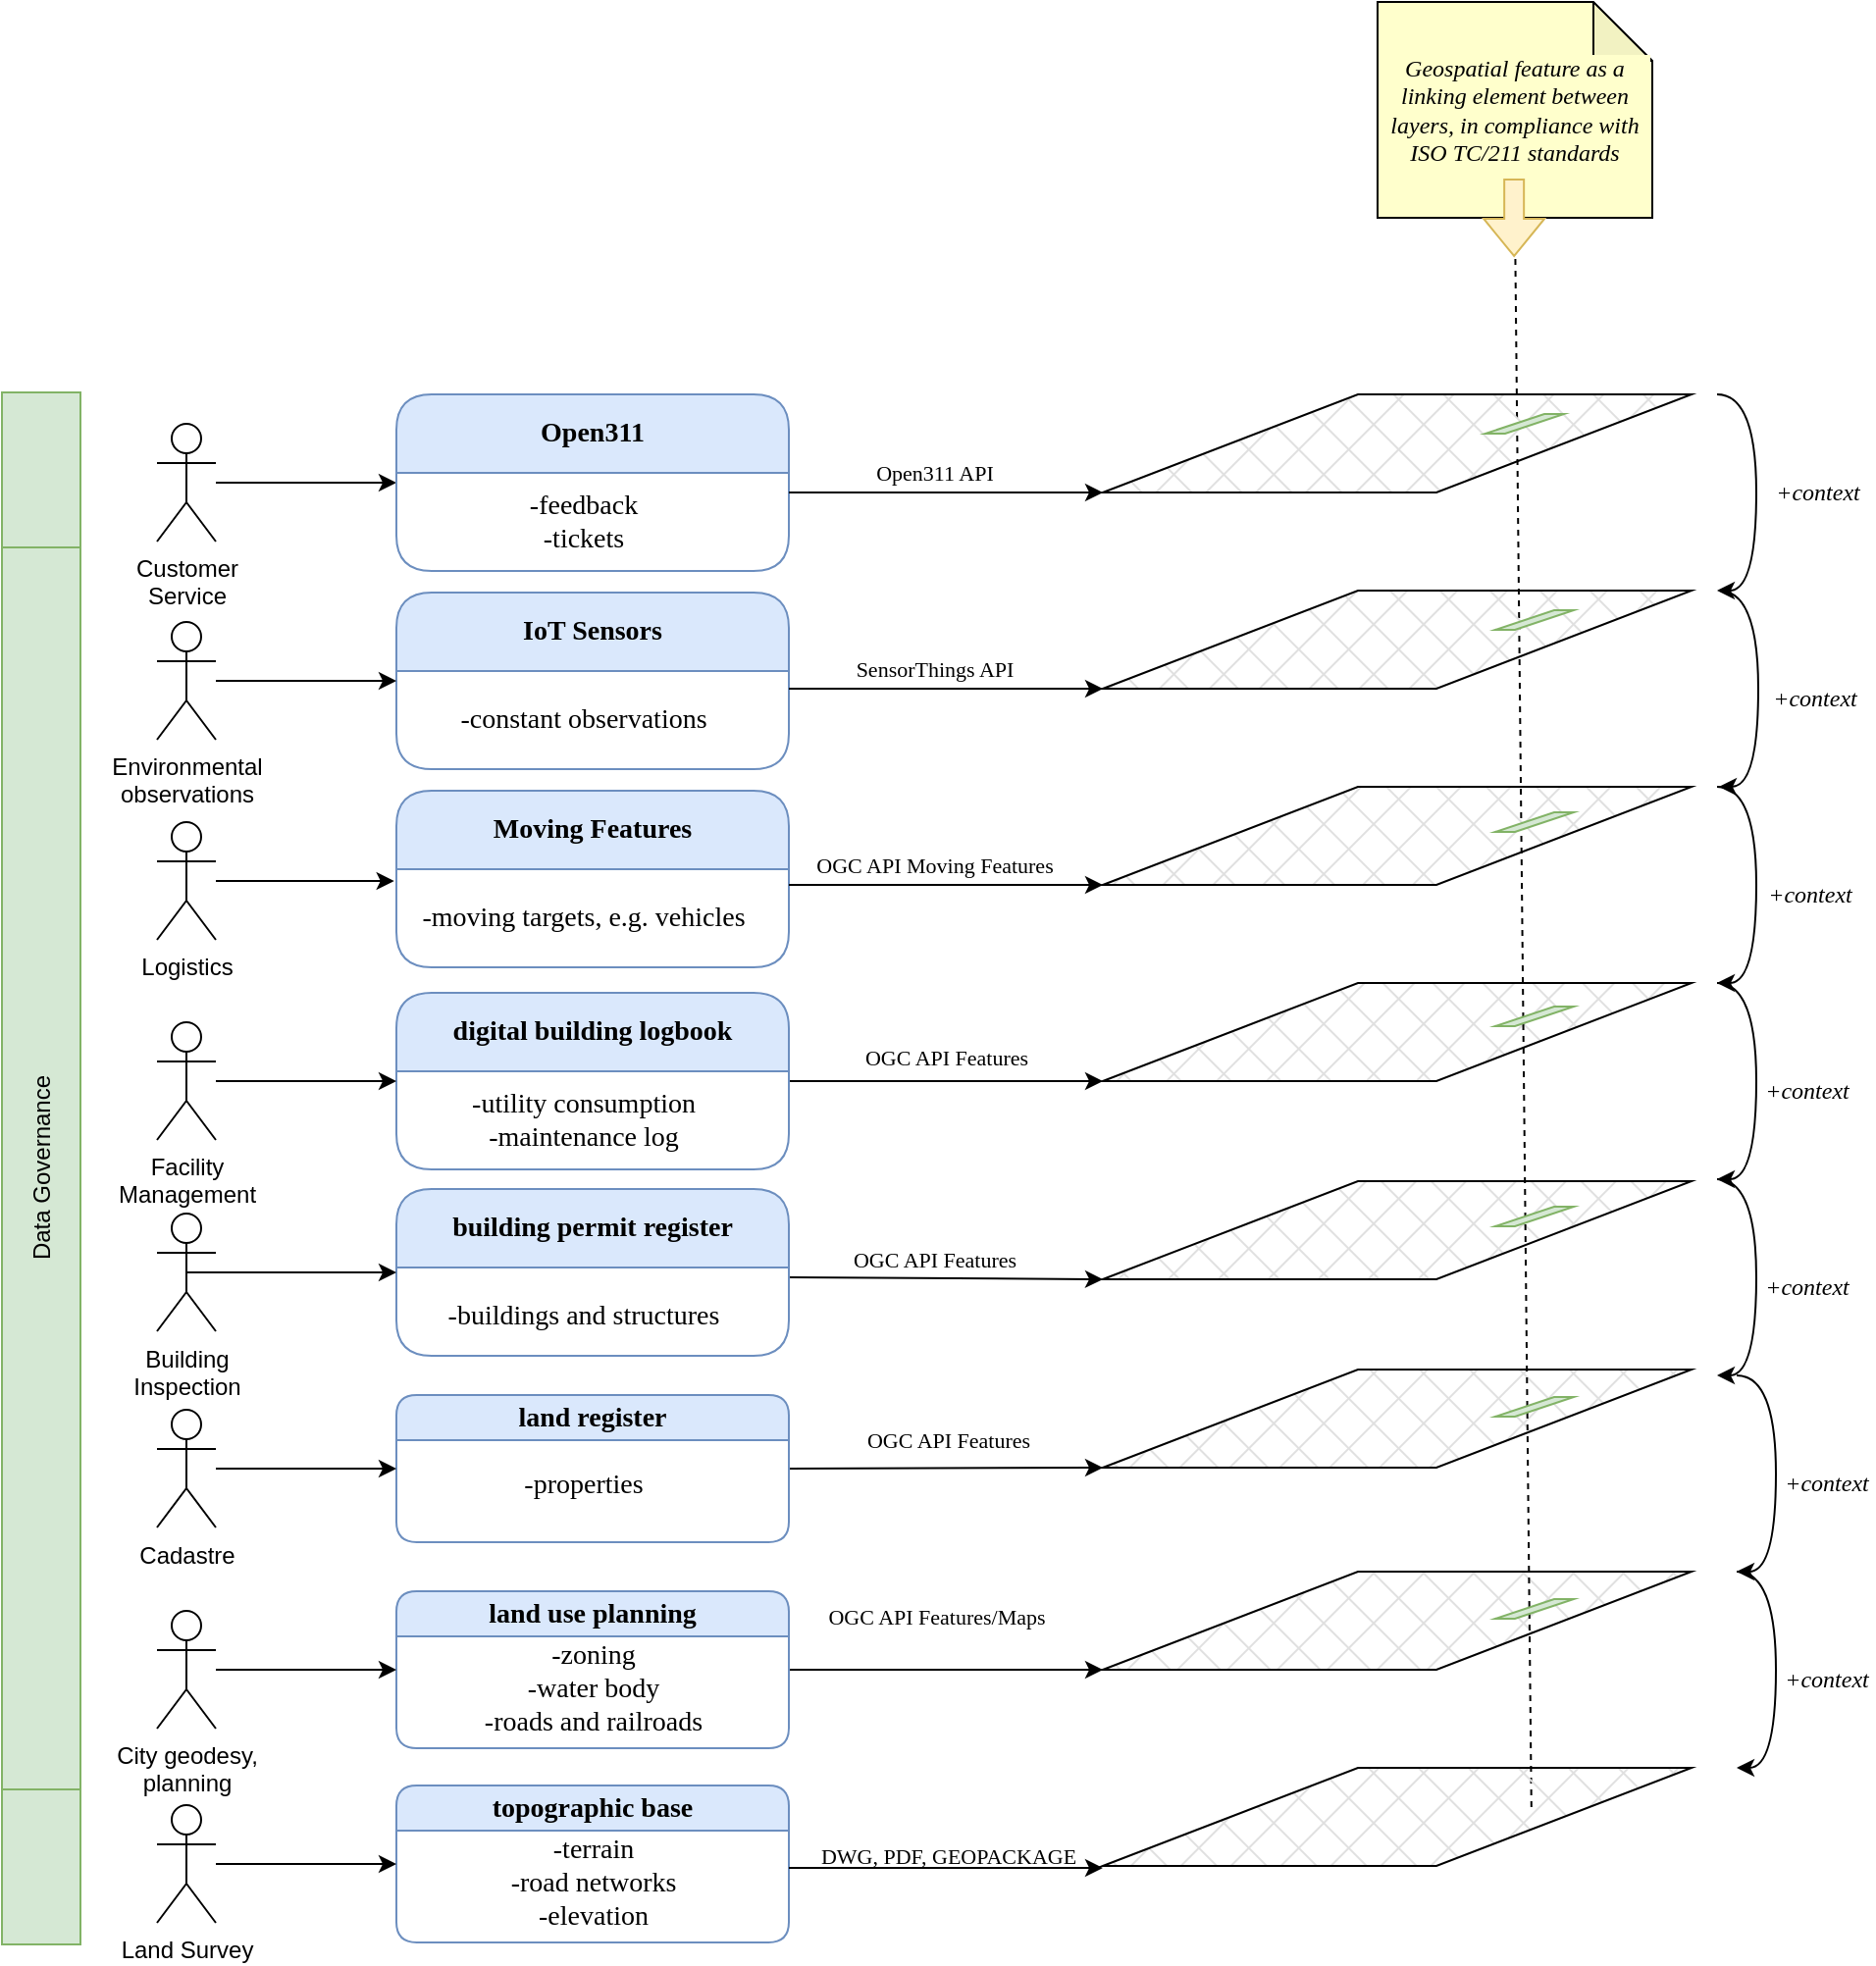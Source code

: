 <mxfile version="24.4.4" type="github">
  <diagram name="Page-1" id="OXCh3sUK8tZ1hlXIYTLy">
    <mxGraphModel dx="1512" dy="1109" grid="1" gridSize="10" guides="1" tooltips="1" connect="1" arrows="1" fold="1" page="1" pageScale="1" pageWidth="2336" pageHeight="1654" math="0" shadow="0">
      <root>
        <mxCell id="0" />
        <mxCell id="1" parent="0" />
        <mxCell id="7fNvk-agyeOOaQvWO4qT-2" value="" style="shape=parallelogram;perimeter=parallelogramPerimeter;whiteSpace=wrap;html=1;fixedSize=1;hachureGap=4;fontFamily=Architects Daughter;fontSource=https%3A%2F%2Ffonts.googleapis.com%2Fcss%3Ffamily%3DArchitects%2BDaughter;fontSize=20;size=130;fillStyle=cross-hatch;fillColor=#E0E0E0;" parent="1" vertex="1">
          <mxGeometry x="602" y="920" width="300" height="50" as="geometry" />
        </mxCell>
        <mxCell id="7fNvk-agyeOOaQvWO4qT-3" value="" style="shape=parallelogram;perimeter=parallelogramPerimeter;whiteSpace=wrap;html=1;fixedSize=1;hachureGap=4;fontFamily=Architects Daughter;fontSource=https%3A%2F%2Ffonts.googleapis.com%2Fcss%3Ffamily%3DArchitects%2BDaughter;fontSize=20;size=130;fillStyle=cross-hatch;fillColor=#E0E0E0;" parent="1" vertex="1">
          <mxGeometry x="602" y="817" width="300" height="50" as="geometry" />
        </mxCell>
        <mxCell id="7fNvk-agyeOOaQvWO4qT-4" value="" style="shape=parallelogram;perimeter=parallelogramPerimeter;whiteSpace=wrap;html=1;fixedSize=1;hachureGap=4;fontFamily=Architects Daughter;fontSource=https%3A%2F%2Ffonts.googleapis.com%2Fcss%3Ffamily%3DArchitects%2BDaughter;fontSize=20;size=130;fillStyle=cross-hatch;fillColor=#E0E0E0;" parent="1" vertex="1">
          <mxGeometry x="602" y="721" width="300" height="50" as="geometry" />
        </mxCell>
        <mxCell id="7fNvk-agyeOOaQvWO4qT-5" value="" style="shape=parallelogram;perimeter=parallelogramPerimeter;whiteSpace=wrap;html=1;fixedSize=1;hachureGap=4;fontFamily=Architects Daughter;fontSource=https%3A%2F%2Ffonts.googleapis.com%2Fcss%3Ffamily%3DArchitects%2BDaughter;fontSize=20;size=130;fillStyle=cross-hatch;fillColor=#E0E0E0;" parent="1" vertex="1">
          <mxGeometry x="602" y="620" width="300" height="50" as="geometry" />
        </mxCell>
        <mxCell id="7fNvk-agyeOOaQvWO4qT-6" value="" style="endArrow=classic;html=1;hachureGap=4;fontFamily=Architects Daughter;fontSource=https%3A%2F%2Ffonts.googleapis.com%2Fcss%3Ffamily%3DArchitects%2BDaughter;fontSize=16;exitX=1;exitY=0.5;exitDx=0;exitDy=0;entryX=0;entryY=1;entryDx=0;entryDy=0;" parent="1" source="7fNvk-agyeOOaQvWO4qT-12" target="7fNvk-agyeOOaQvWO4qT-2" edge="1">
          <mxGeometry width="50" height="50" relative="1" as="geometry">
            <mxPoint x="522" y="920" as="sourcePoint" />
            <mxPoint x="562" y="920" as="targetPoint" />
          </mxGeometry>
        </mxCell>
        <mxCell id="7fNvk-agyeOOaQvWO4qT-7" value="" style="endArrow=classic;html=1;hachureGap=4;fontFamily=Architects Daughter;fontSource=https%3A%2F%2Ffonts.googleapis.com%2Fcss%3Ffamily%3DArchitects%2BDaughter;fontSize=16;exitX=1;exitY=0.5;exitDx=0;exitDy=0;entryX=0;entryY=1;entryDx=0;entryDy=0;" parent="1" source="7fNvk-agyeOOaQvWO4qT-13" target="7fNvk-agyeOOaQvWO4qT-3" edge="1">
          <mxGeometry width="50" height="50" relative="1" as="geometry">
            <mxPoint x="522" y="880" as="sourcePoint" />
            <mxPoint x="562" y="880" as="targetPoint" />
          </mxGeometry>
        </mxCell>
        <mxCell id="7fNvk-agyeOOaQvWO4qT-36" value="OGC API Features" style="edgeLabel;html=1;align=center;verticalAlign=middle;resizable=0;points=[];rotation=0;fontFamily=Times New Roman;" parent="7fNvk-agyeOOaQvWO4qT-7" vertex="1" connectable="0">
          <mxGeometry x="0.192" y="1" relative="1" as="geometry">
            <mxPoint x="-15" y="-13" as="offset" />
          </mxGeometry>
        </mxCell>
        <mxCell id="7fNvk-agyeOOaQvWO4qT-37" value="OGC API Features/Maps" style="edgeLabel;html=1;align=center;verticalAlign=middle;resizable=0;points=[];rotation=0;fontFamily=Times New Roman;" parent="7fNvk-agyeOOaQvWO4qT-7" vertex="1" connectable="0">
          <mxGeometry x="0.192" y="1" relative="1" as="geometry">
            <mxPoint x="-21" y="77" as="offset" />
          </mxGeometry>
        </mxCell>
        <mxCell id="_DV6lXCV89KmqD9U6KgV-4" value="DWG, PDF, GEOPACKAGE" style="edgeLabel;html=1;align=center;verticalAlign=middle;resizable=0;points=[];rotation=0;fontFamily=Times New Roman;" parent="7fNvk-agyeOOaQvWO4qT-7" vertex="1" connectable="0">
          <mxGeometry x="0.192" y="1" relative="1" as="geometry">
            <mxPoint x="-15" y="199" as="offset" />
          </mxGeometry>
        </mxCell>
        <mxCell id="7fNvk-agyeOOaQvWO4qT-8" value="" style="endArrow=classic;html=1;hachureGap=4;fontFamily=Architects Daughter;fontSource=https%3A%2F%2Ffonts.googleapis.com%2Fcss%3Ffamily%3DArchitects%2BDaughter;fontSize=16;entryX=0;entryY=1;entryDx=0;entryDy=0;" parent="1" target="7fNvk-agyeOOaQvWO4qT-4" edge="1">
          <mxGeometry width="50" height="50" relative="1" as="geometry">
            <mxPoint x="442" y="770" as="sourcePoint" />
            <mxPoint x="562" y="840" as="targetPoint" />
          </mxGeometry>
        </mxCell>
        <mxCell id="7fNvk-agyeOOaQvWO4qT-35" value="OGC API Features" style="edgeLabel;html=1;align=center;verticalAlign=middle;resizable=0;points=[];rotation=0;fontFamily=Times New Roman;" parent="7fNvk-agyeOOaQvWO4qT-8" vertex="1" connectable="0">
          <mxGeometry x="-0.063" y="-1" relative="1" as="geometry">
            <mxPoint x="-1" y="-11" as="offset" />
          </mxGeometry>
        </mxCell>
        <mxCell id="7fNvk-agyeOOaQvWO4qT-9" value="" style="endArrow=classic;html=1;hachureGap=4;fontFamily=Architects Daughter;fontSource=https%3A%2F%2Ffonts.googleapis.com%2Fcss%3Ffamily%3DArchitects%2BDaughter;fontSize=16;exitX=1;exitY=0.5;exitDx=0;exitDy=0;entryX=0;entryY=1;entryDx=0;entryDy=0;" parent="1" source="7fNvk-agyeOOaQvWO4qT-18" target="7fNvk-agyeOOaQvWO4qT-5" edge="1">
          <mxGeometry width="50" height="50" relative="1" as="geometry">
            <mxPoint x="522" y="800" as="sourcePoint" />
            <mxPoint x="562" y="800" as="targetPoint" />
          </mxGeometry>
        </mxCell>
        <mxCell id="7fNvk-agyeOOaQvWO4qT-34" value="OGC API Features" style="edgeLabel;html=1;align=center;verticalAlign=middle;resizable=0;points=[];rotation=0;fontFamily=Times New Roman;" parent="7fNvk-agyeOOaQvWO4qT-9" vertex="1" connectable="0">
          <mxGeometry x="-0.006" y="1" relative="1" as="geometry">
            <mxPoint y="-11" as="offset" />
          </mxGeometry>
        </mxCell>
        <mxCell id="7fNvk-agyeOOaQvWO4qT-12" value="land use planning" style="swimlane;whiteSpace=wrap;html=1;hachureGap=4;fontFamily=Times New Roman;fontSize=14;fontStyle=1;rounded=1;fillColor=#dae8fc;strokeColor=#6c8ebf;" parent="1" vertex="1">
          <mxGeometry x="242" y="930" width="200" height="80" as="geometry" />
        </mxCell>
        <mxCell id="7fNvk-agyeOOaQvWO4qT-15" value="-zoning&lt;br&gt;-water body&lt;br&gt;-roads and railroads" style="text;html=1;align=center;verticalAlign=middle;resizable=0;points=[];autosize=1;strokeColor=none;fillColor=none;fontSize=14;fontFamily=Times New Roman;" parent="7fNvk-agyeOOaQvWO4qT-12" vertex="1">
          <mxGeometry x="35" y="20" width="130" height="60" as="geometry" />
        </mxCell>
        <mxCell id="7fNvk-agyeOOaQvWO4qT-13" value="land register" style="swimlane;whiteSpace=wrap;html=1;hachureGap=4;fontFamily=Times New Roman;fontSize=14;rounded=1;fillColor=#dae8fc;strokeColor=#6c8ebf;" parent="1" vertex="1">
          <mxGeometry x="242" y="830" width="200" height="75" as="geometry" />
        </mxCell>
        <mxCell id="7fNvk-agyeOOaQvWO4qT-14" value="-properties" style="text;html=1;align=center;verticalAlign=middle;resizable=0;points=[];autosize=1;strokeColor=none;fillColor=none;fontSize=14;fontFamily=Times New Roman;" parent="7fNvk-agyeOOaQvWO4qT-13" vertex="1">
          <mxGeometry x="55" y="31" width="80" height="30" as="geometry" />
        </mxCell>
        <mxCell id="7fNvk-agyeOOaQvWO4qT-16" value="building permit register" style="swimlane;whiteSpace=wrap;html=1;hachureGap=4;fontFamily=Times New Roman;fontSize=14;startSize=40;rounded=1;fillColor=#dae8fc;strokeColor=#6c8ebf;" parent="1" vertex="1">
          <mxGeometry x="242" y="725" width="200" height="85" as="geometry" />
        </mxCell>
        <mxCell id="7fNvk-agyeOOaQvWO4qT-17" value="-buildings and structures" style="text;html=1;align=center;verticalAlign=middle;resizable=0;points=[];autosize=1;strokeColor=none;fillColor=none;fontSize=14;fontFamily=Times New Roman;" parent="7fNvk-agyeOOaQvWO4qT-16" vertex="1">
          <mxGeometry x="15" y="50" width="160" height="30" as="geometry" />
        </mxCell>
        <mxCell id="7fNvk-agyeOOaQvWO4qT-18" value="digital building logbook" style="swimlane;whiteSpace=wrap;html=1;hachureGap=4;fontFamily=Times New Roman;fontSize=14;startSize=40;rounded=1;fillColor=#dae8fc;strokeColor=#6c8ebf;" parent="1" vertex="1">
          <mxGeometry x="242" y="625" width="200" height="90" as="geometry" />
        </mxCell>
        <mxCell id="7fNvk-agyeOOaQvWO4qT-19" value="-utility consumption&lt;br&gt;-maintenance log" style="text;html=1;align=center;verticalAlign=middle;resizable=0;points=[];autosize=1;strokeColor=none;fillColor=none;fontSize=14;fontFamily=Times New Roman;" parent="7fNvk-agyeOOaQvWO4qT-18" vertex="1">
          <mxGeometry x="25" y="40" width="140" height="50" as="geometry" />
        </mxCell>
        <mxCell id="7fNvk-agyeOOaQvWO4qT-20" value="Moving Features" style="swimlane;whiteSpace=wrap;html=1;hachureGap=4;fontFamily=Times New Roman;fontSize=14;startSize=40;rounded=1;fillColor=#dae8fc;strokeColor=#6c8ebf;" parent="1" vertex="1">
          <mxGeometry x="242" y="522" width="200" height="90" as="geometry" />
        </mxCell>
        <mxCell id="7fNvk-agyeOOaQvWO4qT-21" value="-moving targets, e.g. vehicles" style="text;html=1;align=center;verticalAlign=middle;resizable=0;points=[];autosize=1;strokeColor=none;fillColor=none;fontSize=14;fontFamily=Times New Roman;" parent="7fNvk-agyeOOaQvWO4qT-20" vertex="1">
          <mxGeometry y="50" width="190" height="30" as="geometry" />
        </mxCell>
        <mxCell id="7fNvk-agyeOOaQvWO4qT-22" value="" style="shape=parallelogram;perimeter=parallelogramPerimeter;whiteSpace=wrap;html=1;fixedSize=1;hachureGap=4;fontFamily=Architects Daughter;fontSource=https%3A%2F%2Ffonts.googleapis.com%2Fcss%3Ffamily%3DArchitects%2BDaughter;fontSize=20;size=130;fillStyle=cross-hatch;fillColor=#E0E0E0;shadow=0;" parent="1" vertex="1">
          <mxGeometry x="602" y="520" width="300" height="50" as="geometry" />
        </mxCell>
        <mxCell id="7fNvk-agyeOOaQvWO4qT-23" value="" style="endArrow=classic;html=1;hachureGap=4;fontFamily=Architects Daughter;fontSource=https%3A%2F%2Ffonts.googleapis.com%2Fcss%3Ffamily%3DArchitects%2BDaughter;fontSize=16;exitX=1;exitY=0.5;exitDx=0;exitDy=0;entryX=0;entryY=1;entryDx=0;entryDy=0;" parent="1" target="7fNvk-agyeOOaQvWO4qT-22" edge="1">
          <mxGeometry width="50" height="50" relative="1" as="geometry">
            <mxPoint x="442" y="570" as="sourcePoint" />
            <mxPoint x="602" y="680" as="targetPoint" />
          </mxGeometry>
        </mxCell>
        <mxCell id="7fNvk-agyeOOaQvWO4qT-33" value="OGC API Moving Features" style="edgeLabel;html=1;align=center;verticalAlign=middle;resizable=0;points=[];rotation=0;fontFamily=Times New Roman;" parent="7fNvk-agyeOOaQvWO4qT-23" vertex="1" connectable="0">
          <mxGeometry x="-0.064" y="-1" relative="1" as="geometry">
            <mxPoint x="-1" y="-11" as="offset" />
          </mxGeometry>
        </mxCell>
        <mxCell id="7fNvk-agyeOOaQvWO4qT-24" value="" style="endArrow=none;html=1;rounded=0;exitX=0.728;exitY=0.4;exitDx=0;exitDy=0;exitPerimeter=0;dashed=1;entryX=0.5;entryY=1;entryDx=0;entryDy=0;entryPerimeter=0;" parent="1" source="4kYUZsBORJdaAPrSG8jR-1" target="7fNvk-agyeOOaQvWO4qT-39" edge="1">
          <mxGeometry width="50" height="50" relative="1" as="geometry">
            <mxPoint x="821.75" y="860" as="sourcePoint" />
            <mxPoint x="822" y="510" as="targetPoint" />
          </mxGeometry>
        </mxCell>
        <mxCell id="7fNvk-agyeOOaQvWO4qT-28" value="" style="shape=parallelogram;perimeter=parallelogramPerimeter;whiteSpace=wrap;html=1;fixedSize=1;hachureGap=4;fontFamily=Architects Daughter;fontSource=https%3A%2F%2Ffonts.googleapis.com%2Fcss%3Ffamily%3DArchitects%2BDaughter;fontSize=20;size=30;fillStyle=solid;fillColor=#d5e8d4;strokeColor=#82b366;" parent="1" vertex="1">
          <mxGeometry x="802" y="533" width="40" height="10" as="geometry" />
        </mxCell>
        <mxCell id="7fNvk-agyeOOaQvWO4qT-29" value="" style="shape=parallelogram;perimeter=parallelogramPerimeter;whiteSpace=wrap;html=1;fixedSize=1;hachureGap=4;fontFamily=Architects Daughter;fontSource=https%3A%2F%2Ffonts.googleapis.com%2Fcss%3Ffamily%3DArchitects%2BDaughter;fontSize=20;size=30;fillStyle=solid;fillColor=#d5e8d4;strokeColor=#82b366;" parent="1" vertex="1">
          <mxGeometry x="802" y="632" width="40" height="10" as="geometry" />
        </mxCell>
        <mxCell id="7fNvk-agyeOOaQvWO4qT-30" value="" style="shape=parallelogram;perimeter=parallelogramPerimeter;whiteSpace=wrap;html=1;fixedSize=1;hachureGap=4;fontFamily=Architects Daughter;fontSource=https%3A%2F%2Ffonts.googleapis.com%2Fcss%3Ffamily%3DArchitects%2BDaughter;fontSize=20;size=30;fillStyle=solid;fillColor=#d5e8d4;strokeColor=#82b366;" parent="1" vertex="1">
          <mxGeometry x="802" y="734" width="40" height="10" as="geometry" />
        </mxCell>
        <mxCell id="7fNvk-agyeOOaQvWO4qT-31" value="" style="shape=parallelogram;perimeter=parallelogramPerimeter;whiteSpace=wrap;html=1;fixedSize=1;hachureGap=4;fontFamily=Architects Daughter;fontSource=https%3A%2F%2Ffonts.googleapis.com%2Fcss%3Ffamily%3DArchitects%2BDaughter;fontSize=20;size=30;fillStyle=solid;fillColor=#d5e8d4;strokeColor=#82b366;" parent="1" vertex="1">
          <mxGeometry x="802" y="831" width="40" height="10" as="geometry" />
        </mxCell>
        <mxCell id="7fNvk-agyeOOaQvWO4qT-32" value="" style="shape=parallelogram;perimeter=parallelogramPerimeter;whiteSpace=wrap;html=1;fixedSize=1;hachureGap=4;fontFamily=Architects Daughter;fontSource=https%3A%2F%2Ffonts.googleapis.com%2Fcss%3Ffamily%3DArchitects%2BDaughter;fontSize=20;size=30;fillStyle=solid;fillColor=#d5e8d4;strokeColor=#82b366;" parent="1" vertex="1">
          <mxGeometry x="802" y="934" width="40" height="10" as="geometry" />
        </mxCell>
        <mxCell id="7fNvk-agyeOOaQvWO4qT-39" value="Geospatial feature as a linking element between layers, in compliance with ISO TC/211 standards" style="shape=note;whiteSpace=wrap;html=1;backgroundOutline=1;darkOpacity=0.05;labelBackgroundColor=#FFFFCC;fillStyle=solid;fillColor=#FFFFCC;fontFamily=Times New Roman;fontStyle=2;" parent="1" vertex="1">
          <mxGeometry x="742" y="120" width="140" height="110" as="geometry" />
        </mxCell>
        <mxCell id="_DV6lXCV89KmqD9U6KgV-1" value="topographic base" style="swimlane;whiteSpace=wrap;html=1;hachureGap=4;fontFamily=Times New Roman;fontSize=14;fontStyle=1;rounded=1;fillColor=#dae8fc;strokeColor=#6c8ebf;" parent="1" vertex="1">
          <mxGeometry x="242" y="1029" width="200" height="80" as="geometry" />
        </mxCell>
        <mxCell id="abUbkg_eMRrvWaBZaaY--1" value="-terrain&lt;div&gt;-road networks&lt;/div&gt;&lt;div&gt;-elevation&lt;/div&gt;" style="text;html=1;align=center;verticalAlign=middle;resizable=0;points=[];autosize=1;strokeColor=none;fillColor=none;fontSize=14;fontFamily=Times New Roman;" parent="_DV6lXCV89KmqD9U6KgV-1" vertex="1">
          <mxGeometry x="45" y="20" width="110" height="60" as="geometry" />
        </mxCell>
        <mxCell id="_DV6lXCV89KmqD9U6KgV-3" value="" style="endArrow=classic;html=1;hachureGap=4;fontFamily=Architects Daughter;fontSource=https%3A%2F%2Ffonts.googleapis.com%2Fcss%3Ffamily%3DArchitects%2BDaughter;fontSize=16;exitX=1;exitY=0.5;exitDx=0;exitDy=0;entryX=0;entryY=1;entryDx=0;entryDy=0;" parent="1" edge="1">
          <mxGeometry width="50" height="50" relative="1" as="geometry">
            <mxPoint x="442" y="1071" as="sourcePoint" />
            <mxPoint x="602" y="1071" as="targetPoint" />
          </mxGeometry>
        </mxCell>
        <mxCell id="4kYUZsBORJdaAPrSG8jR-1" value="" style="shape=parallelogram;perimeter=parallelogramPerimeter;whiteSpace=wrap;html=1;fixedSize=1;hachureGap=4;fontFamily=Architects Daughter;fontSource=https%3A%2F%2Ffonts.googleapis.com%2Fcss%3Ffamily%3DArchitects%2BDaughter;fontSize=20;size=130;fillStyle=cross-hatch;fillColor=#E0E0E0;" parent="1" vertex="1">
          <mxGeometry x="602" y="1020" width="300" height="50" as="geometry" />
        </mxCell>
        <mxCell id="4kYUZsBORJdaAPrSG8jR-2" value="" style="shape=parallelogram;perimeter=parallelogramPerimeter;whiteSpace=wrap;html=1;fixedSize=1;hachureGap=4;fontFamily=Architects Daughter;fontSource=https%3A%2F%2Ffonts.googleapis.com%2Fcss%3Ffamily%3DArchitects%2BDaughter;fontSize=20;size=130;fillStyle=cross-hatch;fillColor=#E0E0E0;shadow=0;" parent="1" vertex="1">
          <mxGeometry x="602" y="420" width="300" height="50" as="geometry" />
        </mxCell>
        <mxCell id="4kYUZsBORJdaAPrSG8jR-7" value="" style="shape=parallelogram;perimeter=parallelogramPerimeter;whiteSpace=wrap;html=1;fixedSize=1;hachureGap=4;fontFamily=Architects Daughter;fontSource=https%3A%2F%2Ffonts.googleapis.com%2Fcss%3Ffamily%3DArchitects%2BDaughter;fontSize=20;size=30;fillStyle=solid;fillColor=#d5e8d4;strokeColor=#82b366;" parent="1" vertex="1">
          <mxGeometry x="802" y="430" width="40" height="10" as="geometry" />
        </mxCell>
        <mxCell id="4kYUZsBORJdaAPrSG8jR-8" value="IoT Sensors" style="swimlane;whiteSpace=wrap;html=1;hachureGap=4;fontFamily=Times New Roman;fontSize=14;startSize=40;rounded=1;fillColor=#dae8fc;strokeColor=#6c8ebf;" parent="1" vertex="1">
          <mxGeometry x="242" y="421" width="200" height="90" as="geometry" />
        </mxCell>
        <mxCell id="4kYUZsBORJdaAPrSG8jR-9" value="-constant observations" style="text;html=1;align=center;verticalAlign=middle;resizable=0;points=[];autosize=1;strokeColor=none;fillColor=none;fontSize=14;fontFamily=Times New Roman;" parent="4kYUZsBORJdaAPrSG8jR-8" vertex="1">
          <mxGeometry x="20" y="50" width="150" height="30" as="geometry" />
        </mxCell>
        <mxCell id="4kYUZsBORJdaAPrSG8jR-10" value="" style="endArrow=classic;html=1;hachureGap=4;fontFamily=Architects Daughter;fontSource=https%3A%2F%2Ffonts.googleapis.com%2Fcss%3Ffamily%3DArchitects%2BDaughter;fontSize=16;exitX=1;exitY=0.5;exitDx=0;exitDy=0;entryX=0;entryY=1;entryDx=0;entryDy=0;" parent="1" edge="1">
          <mxGeometry width="50" height="50" relative="1" as="geometry">
            <mxPoint x="442" y="470" as="sourcePoint" />
            <mxPoint x="602" y="470" as="targetPoint" />
          </mxGeometry>
        </mxCell>
        <mxCell id="4kYUZsBORJdaAPrSG8jR-11" value="SensorThings API" style="edgeLabel;html=1;align=center;verticalAlign=middle;resizable=0;points=[];rotation=0;fontFamily=Times New Roman;" parent="4kYUZsBORJdaAPrSG8jR-10" vertex="1" connectable="0">
          <mxGeometry x="-0.064" y="-1" relative="1" as="geometry">
            <mxPoint x="-1" y="-11" as="offset" />
          </mxGeometry>
        </mxCell>
        <mxCell id="4kYUZsBORJdaAPrSG8jR-12" value="" style="shape=flexArrow;endArrow=classic;html=1;rounded=0;fillColor=#fff2cc;strokeColor=#d6b656;" parent="1" edge="1">
          <mxGeometry width="50" height="50" relative="1" as="geometry">
            <mxPoint x="811.58" y="210" as="sourcePoint" />
            <mxPoint x="811.58" y="250" as="targetPoint" />
          </mxGeometry>
        </mxCell>
        <mxCell id="4kYUZsBORJdaAPrSG8jR-36" style="edgeStyle=orthogonalEdgeStyle;rounded=0;orthogonalLoop=1;jettySize=auto;html=1;entryX=0;entryY=0.5;entryDx=0;entryDy=0;" parent="1" source="4kYUZsBORJdaAPrSG8jR-13" target="4kYUZsBORJdaAPrSG8jR-19" edge="1">
          <mxGeometry relative="1" as="geometry" />
        </mxCell>
        <mxCell id="4kYUZsBORJdaAPrSG8jR-13" value="Customer&lt;div&gt;Service&lt;/div&gt;" style="shape=umlActor;verticalLabelPosition=bottom;verticalAlign=top;html=1;outlineConnect=0;" parent="1" vertex="1">
          <mxGeometry x="120" y="335" width="30" height="60" as="geometry" />
        </mxCell>
        <mxCell id="4kYUZsBORJdaAPrSG8jR-27" style="edgeStyle=orthogonalEdgeStyle;rounded=0;orthogonalLoop=1;jettySize=auto;html=1;entryX=0;entryY=0.5;entryDx=0;entryDy=0;" parent="1" source="4kYUZsBORJdaAPrSG8jR-14" target="_DV6lXCV89KmqD9U6KgV-1" edge="1">
          <mxGeometry relative="1" as="geometry" />
        </mxCell>
        <mxCell id="4kYUZsBORJdaAPrSG8jR-14" value="Land Survey" style="shape=umlActor;verticalLabelPosition=bottom;verticalAlign=top;html=1;outlineConnect=0;" parent="1" vertex="1">
          <mxGeometry x="120" y="1039" width="30" height="60" as="geometry" />
        </mxCell>
        <mxCell id="4kYUZsBORJdaAPrSG8jR-26" style="edgeStyle=orthogonalEdgeStyle;rounded=0;orthogonalLoop=1;jettySize=auto;html=1;entryX=0;entryY=0.5;entryDx=0;entryDy=0;" parent="1" source="4kYUZsBORJdaAPrSG8jR-17" target="7fNvk-agyeOOaQvWO4qT-12" edge="1">
          <mxGeometry relative="1" as="geometry" />
        </mxCell>
        <mxCell id="4kYUZsBORJdaAPrSG8jR-17" value="City geodesy,&lt;div&gt;planning&lt;/div&gt;" style="shape=umlActor;verticalLabelPosition=bottom;verticalAlign=top;html=1;outlineConnect=0;" parent="1" vertex="1">
          <mxGeometry x="120" y="940" width="30" height="60" as="geometry" />
        </mxCell>
        <mxCell id="4kYUZsBORJdaAPrSG8jR-25" style="edgeStyle=orthogonalEdgeStyle;rounded=0;orthogonalLoop=1;jettySize=auto;html=1;entryX=0;entryY=0.5;entryDx=0;entryDy=0;" parent="1" source="4kYUZsBORJdaAPrSG8jR-18" target="7fNvk-agyeOOaQvWO4qT-13" edge="1">
          <mxGeometry relative="1" as="geometry" />
        </mxCell>
        <mxCell id="4kYUZsBORJdaAPrSG8jR-18" value="Cadastre" style="shape=umlActor;verticalLabelPosition=bottom;verticalAlign=top;html=1;outlineConnect=0;" parent="1" vertex="1">
          <mxGeometry x="120" y="837.5" width="30" height="60" as="geometry" />
        </mxCell>
        <mxCell id="4kYUZsBORJdaAPrSG8jR-19" value="Open311" style="swimlane;whiteSpace=wrap;html=1;hachureGap=4;fontFamily=Times New Roman;fontSize=14;startSize=40;rounded=1;fillColor=#dae8fc;strokeColor=#6c8ebf;" parent="1" vertex="1">
          <mxGeometry x="242" y="320" width="200" height="90" as="geometry" />
        </mxCell>
        <mxCell id="4kYUZsBORJdaAPrSG8jR-20" value="-feedback&lt;div&gt;-tickets&lt;/div&gt;" style="text;html=1;align=center;verticalAlign=middle;resizable=0;points=[];autosize=1;strokeColor=none;fillColor=none;fontSize=14;fontFamily=Times New Roman;" parent="4kYUZsBORJdaAPrSG8jR-19" vertex="1">
          <mxGeometry x="55" y="40" width="80" height="50" as="geometry" />
        </mxCell>
        <mxCell id="4kYUZsBORJdaAPrSG8jR-21" value="" style="endArrow=classic;html=1;hachureGap=4;fontFamily=Architects Daughter;fontSource=https%3A%2F%2Ffonts.googleapis.com%2Fcss%3Ffamily%3DArchitects%2BDaughter;fontSize=16;exitX=1;exitY=0.5;exitDx=0;exitDy=0;entryX=0;entryY=1;entryDx=0;entryDy=0;" parent="1" edge="1">
          <mxGeometry width="50" height="50" relative="1" as="geometry">
            <mxPoint x="442" y="370" as="sourcePoint" />
            <mxPoint x="602" y="370" as="targetPoint" />
          </mxGeometry>
        </mxCell>
        <mxCell id="4kYUZsBORJdaAPrSG8jR-22" value="Open311 API" style="edgeLabel;html=1;align=center;verticalAlign=middle;resizable=0;points=[];rotation=0;fontFamily=Times New Roman;" parent="4kYUZsBORJdaAPrSG8jR-21" vertex="1" connectable="0">
          <mxGeometry x="-0.064" y="-1" relative="1" as="geometry">
            <mxPoint x="-1" y="-11" as="offset" />
          </mxGeometry>
        </mxCell>
        <mxCell id="4kYUZsBORJdaAPrSG8jR-23" value="" style="shape=parallelogram;perimeter=parallelogramPerimeter;whiteSpace=wrap;html=1;fixedSize=1;hachureGap=4;fontFamily=Architects Daughter;fontSource=https%3A%2F%2Ffonts.googleapis.com%2Fcss%3Ffamily%3DArchitects%2BDaughter;fontSize=20;size=130;fillStyle=cross-hatch;fillColor=#E0E0E0;shadow=0;" parent="1" vertex="1">
          <mxGeometry x="602" y="320" width="300" height="50" as="geometry" />
        </mxCell>
        <mxCell id="4kYUZsBORJdaAPrSG8jR-24" value="" style="shape=parallelogram;perimeter=parallelogramPerimeter;whiteSpace=wrap;html=1;fixedSize=1;hachureGap=4;fontFamily=Architects Daughter;fontSource=https%3A%2F%2Ffonts.googleapis.com%2Fcss%3Ffamily%3DArchitects%2BDaughter;fontSize=20;size=30;fillStyle=solid;fillColor=#d5e8d4;strokeColor=#82b366;" parent="1" vertex="1">
          <mxGeometry x="797" y="330" width="40" height="10" as="geometry" />
        </mxCell>
        <mxCell id="4kYUZsBORJdaAPrSG8jR-29" style="edgeStyle=orthogonalEdgeStyle;rounded=0;orthogonalLoop=1;jettySize=auto;html=1;exitX=0.5;exitY=0.5;exitDx=0;exitDy=0;exitPerimeter=0;entryX=0;entryY=0.5;entryDx=0;entryDy=0;" parent="1" source="4kYUZsBORJdaAPrSG8jR-28" target="7fNvk-agyeOOaQvWO4qT-16" edge="1">
          <mxGeometry relative="1" as="geometry" />
        </mxCell>
        <mxCell id="4kYUZsBORJdaAPrSG8jR-28" value="Building&lt;div&gt;Inspection&lt;/div&gt;" style="shape=umlActor;verticalLabelPosition=bottom;verticalAlign=top;html=1;outlineConnect=0;" parent="1" vertex="1">
          <mxGeometry x="120" y="737.5" width="30" height="60" as="geometry" />
        </mxCell>
        <mxCell id="4kYUZsBORJdaAPrSG8jR-31" style="edgeStyle=orthogonalEdgeStyle;rounded=0;orthogonalLoop=1;jettySize=auto;html=1;" parent="1" source="4kYUZsBORJdaAPrSG8jR-30" edge="1">
          <mxGeometry relative="1" as="geometry">
            <mxPoint x="242" y="670" as="targetPoint" />
          </mxGeometry>
        </mxCell>
        <mxCell id="4kYUZsBORJdaAPrSG8jR-30" value="Facility&lt;br&gt;Management" style="shape=umlActor;verticalLabelPosition=bottom;verticalAlign=top;html=1;outlineConnect=0;" parent="1" vertex="1">
          <mxGeometry x="120" y="640" width="30" height="60" as="geometry" />
        </mxCell>
        <mxCell id="4kYUZsBORJdaAPrSG8jR-32" value="Logistics" style="shape=umlActor;verticalLabelPosition=bottom;verticalAlign=top;html=1;outlineConnect=0;" parent="1" vertex="1">
          <mxGeometry x="120" y="538" width="30" height="60" as="geometry" />
        </mxCell>
        <mxCell id="4kYUZsBORJdaAPrSG8jR-33" style="edgeStyle=orthogonalEdgeStyle;rounded=0;orthogonalLoop=1;jettySize=auto;html=1;entryX=-0.006;entryY=-0.133;entryDx=0;entryDy=0;entryPerimeter=0;" parent="1" source="4kYUZsBORJdaAPrSG8jR-32" target="7fNvk-agyeOOaQvWO4qT-21" edge="1">
          <mxGeometry relative="1" as="geometry" />
        </mxCell>
        <mxCell id="4kYUZsBORJdaAPrSG8jR-35" style="edgeStyle=orthogonalEdgeStyle;rounded=0;orthogonalLoop=1;jettySize=auto;html=1;entryX=0;entryY=0.5;entryDx=0;entryDy=0;" parent="1" source="4kYUZsBORJdaAPrSG8jR-34" target="4kYUZsBORJdaAPrSG8jR-8" edge="1">
          <mxGeometry relative="1" as="geometry" />
        </mxCell>
        <mxCell id="4kYUZsBORJdaAPrSG8jR-34" value="Environmental&lt;div&gt;observations&lt;/div&gt;" style="shape=umlActor;verticalLabelPosition=bottom;verticalAlign=top;html=1;outlineConnect=0;" parent="1" vertex="1">
          <mxGeometry x="120" y="436" width="30" height="60" as="geometry" />
        </mxCell>
        <mxCell id="4kYUZsBORJdaAPrSG8jR-37" value="Data Governance" style="shape=process;whiteSpace=wrap;html=1;backgroundOutline=1;fillColor=#d5e8d4;strokeColor=#82b366;rotation=-90;" parent="1" vertex="1">
          <mxGeometry x="-334.5" y="694.5" width="791" height="40" as="geometry" />
        </mxCell>
        <mxCell id="2QxCzH5zYClSGGZJMnHo-6" value="" style="group" vertex="1" connectable="0" parent="1">
          <mxGeometry x="915" y="320" width="70" height="100" as="geometry" />
        </mxCell>
        <mxCell id="2QxCzH5zYClSGGZJMnHo-4" value="" style="endArrow=classic;html=1;rounded=1;curved=1;edgeStyle=orthogonalEdgeStyle;" edge="1" parent="2QxCzH5zYClSGGZJMnHo-6">
          <mxGeometry width="50" height="50" relative="1" as="geometry">
            <mxPoint as="sourcePoint" />
            <mxPoint y="100" as="targetPoint" />
            <Array as="points">
              <mxPoint x="20" />
              <mxPoint x="20" y="100" />
            </Array>
          </mxGeometry>
        </mxCell>
        <mxCell id="2QxCzH5zYClSGGZJMnHo-5" value="&lt;i&gt;&lt;font face=&quot;Times New Roman&quot;&gt;&amp;nbsp;+context&lt;/font&gt;&lt;/i&gt;" style="text;html=1;align=center;verticalAlign=middle;whiteSpace=wrap;rounded=0;" vertex="1" parent="2QxCzH5zYClSGGZJMnHo-6">
          <mxGeometry x="20" y="35" width="60" height="30" as="geometry" />
        </mxCell>
        <mxCell id="2QxCzH5zYClSGGZJMnHo-10" value="" style="group" vertex="1" connectable="0" parent="1">
          <mxGeometry x="915" y="520" width="70" height="100" as="geometry" />
        </mxCell>
        <mxCell id="2QxCzH5zYClSGGZJMnHo-11" value="" style="endArrow=classic;html=1;rounded=1;curved=1;edgeStyle=orthogonalEdgeStyle;" edge="1" parent="2QxCzH5zYClSGGZJMnHo-10">
          <mxGeometry width="50" height="50" relative="1" as="geometry">
            <mxPoint as="sourcePoint" />
            <mxPoint y="100" as="targetPoint" />
            <Array as="points">
              <mxPoint x="20" />
              <mxPoint x="20" y="100" />
            </Array>
          </mxGeometry>
        </mxCell>
        <mxCell id="2QxCzH5zYClSGGZJMnHo-12" value="&lt;i&gt;&lt;font face=&quot;Times New Roman&quot;&gt;&amp;nbsp; &amp;nbsp; &amp;nbsp;+context&lt;/font&gt;&lt;/i&gt;" style="text;html=1;align=center;verticalAlign=middle;whiteSpace=wrap;rounded=0;" vertex="1" parent="2QxCzH5zYClSGGZJMnHo-10">
          <mxGeometry x="10" y="40" width="60" height="30" as="geometry" />
        </mxCell>
        <mxCell id="2QxCzH5zYClSGGZJMnHo-13" value="" style="group" vertex="1" connectable="0" parent="1">
          <mxGeometry x="915" y="620" width="70" height="100" as="geometry" />
        </mxCell>
        <mxCell id="2QxCzH5zYClSGGZJMnHo-14" value="" style="endArrow=classic;html=1;rounded=1;curved=1;edgeStyle=orthogonalEdgeStyle;" edge="1" parent="2QxCzH5zYClSGGZJMnHo-13">
          <mxGeometry width="50" height="50" relative="1" as="geometry">
            <mxPoint as="sourcePoint" />
            <mxPoint y="100" as="targetPoint" />
            <Array as="points">
              <mxPoint x="20" />
              <mxPoint x="20" y="100" />
            </Array>
          </mxGeometry>
        </mxCell>
        <mxCell id="2QxCzH5zYClSGGZJMnHo-15" value="&lt;i&gt;&lt;font face=&quot;Times New Roman&quot;&gt;&amp;nbsp; &amp;nbsp; +context&lt;/font&gt;&lt;/i&gt;" style="text;html=1;align=center;verticalAlign=middle;whiteSpace=wrap;rounded=0;" vertex="1" parent="2QxCzH5zYClSGGZJMnHo-13">
          <mxGeometry x="10" y="40" width="60" height="30" as="geometry" />
        </mxCell>
        <mxCell id="2QxCzH5zYClSGGZJMnHo-16" value="" style="group" vertex="1" connectable="0" parent="1">
          <mxGeometry x="915" y="720" width="70" height="100" as="geometry" />
        </mxCell>
        <mxCell id="2QxCzH5zYClSGGZJMnHo-17" value="" style="endArrow=classic;html=1;rounded=1;curved=1;edgeStyle=orthogonalEdgeStyle;" edge="1" parent="2QxCzH5zYClSGGZJMnHo-16">
          <mxGeometry width="50" height="50" relative="1" as="geometry">
            <mxPoint as="sourcePoint" />
            <mxPoint y="100" as="targetPoint" />
            <Array as="points">
              <mxPoint x="20" />
              <mxPoint x="20" y="100" />
            </Array>
          </mxGeometry>
        </mxCell>
        <mxCell id="2QxCzH5zYClSGGZJMnHo-18" value="&lt;i&gt;&lt;font face=&quot;Times New Roman&quot;&gt;&amp;nbsp; &amp;nbsp; +context&lt;/font&gt;&lt;/i&gt;" style="text;html=1;align=center;verticalAlign=middle;whiteSpace=wrap;rounded=0;" vertex="1" parent="2QxCzH5zYClSGGZJMnHo-16">
          <mxGeometry x="10" y="40" width="60" height="30" as="geometry" />
        </mxCell>
        <mxCell id="2QxCzH5zYClSGGZJMnHo-19" value="" style="group" vertex="1" connectable="0" parent="1">
          <mxGeometry x="925" y="820" width="70" height="100" as="geometry" />
        </mxCell>
        <mxCell id="2QxCzH5zYClSGGZJMnHo-20" value="" style="endArrow=classic;html=1;rounded=1;curved=1;edgeStyle=orthogonalEdgeStyle;" edge="1" parent="2QxCzH5zYClSGGZJMnHo-19">
          <mxGeometry width="50" height="50" relative="1" as="geometry">
            <mxPoint as="sourcePoint" />
            <mxPoint y="100" as="targetPoint" />
            <Array as="points">
              <mxPoint x="20" />
              <mxPoint x="20" y="100" />
            </Array>
          </mxGeometry>
        </mxCell>
        <mxCell id="2QxCzH5zYClSGGZJMnHo-21" value="&lt;i&gt;&lt;font face=&quot;Times New Roman&quot;&gt;&amp;nbsp; &amp;nbsp; +context&lt;/font&gt;&lt;/i&gt;" style="text;html=1;align=center;verticalAlign=middle;whiteSpace=wrap;rounded=0;" vertex="1" parent="2QxCzH5zYClSGGZJMnHo-19">
          <mxGeometry x="10" y="40" width="60" height="30" as="geometry" />
        </mxCell>
        <mxCell id="2QxCzH5zYClSGGZJMnHo-22" value="" style="group" vertex="1" connectable="0" parent="1">
          <mxGeometry x="925" y="920" width="70" height="100" as="geometry" />
        </mxCell>
        <mxCell id="2QxCzH5zYClSGGZJMnHo-23" value="" style="endArrow=classic;html=1;rounded=1;curved=1;edgeStyle=orthogonalEdgeStyle;" edge="1" parent="2QxCzH5zYClSGGZJMnHo-22">
          <mxGeometry width="50" height="50" relative="1" as="geometry">
            <mxPoint as="sourcePoint" />
            <mxPoint y="100" as="targetPoint" />
            <Array as="points">
              <mxPoint x="20" />
              <mxPoint x="20" y="100" />
            </Array>
          </mxGeometry>
        </mxCell>
        <mxCell id="2QxCzH5zYClSGGZJMnHo-24" value="&lt;i&gt;&lt;font face=&quot;Times New Roman&quot;&gt;&amp;nbsp; &amp;nbsp; +context&lt;/font&gt;&lt;/i&gt;" style="text;html=1;align=center;verticalAlign=middle;whiteSpace=wrap;rounded=0;" vertex="1" parent="2QxCzH5zYClSGGZJMnHo-22">
          <mxGeometry x="10" y="40" width="60" height="30" as="geometry" />
        </mxCell>
        <mxCell id="2QxCzH5zYClSGGZJMnHo-8" value="" style="endArrow=classic;html=1;rounded=1;curved=1;edgeStyle=orthogonalEdgeStyle;" edge="1" parent="1">
          <mxGeometry width="50" height="50" relative="1" as="geometry">
            <mxPoint x="916" y="420" as="sourcePoint" />
            <mxPoint x="916" y="520" as="targetPoint" />
            <Array as="points">
              <mxPoint x="936" y="420" />
              <mxPoint x="936" y="520" />
            </Array>
          </mxGeometry>
        </mxCell>
        <mxCell id="2QxCzH5zYClSGGZJMnHo-9" value="&lt;i&gt;&lt;font face=&quot;Times New Roman&quot;&gt;+context&lt;/font&gt;&lt;/i&gt;" style="text;html=1;align=center;verticalAlign=middle;whiteSpace=wrap;rounded=0;" vertex="1" parent="1">
          <mxGeometry x="935" y="460" width="60" height="30" as="geometry" />
        </mxCell>
      </root>
    </mxGraphModel>
  </diagram>
</mxfile>
